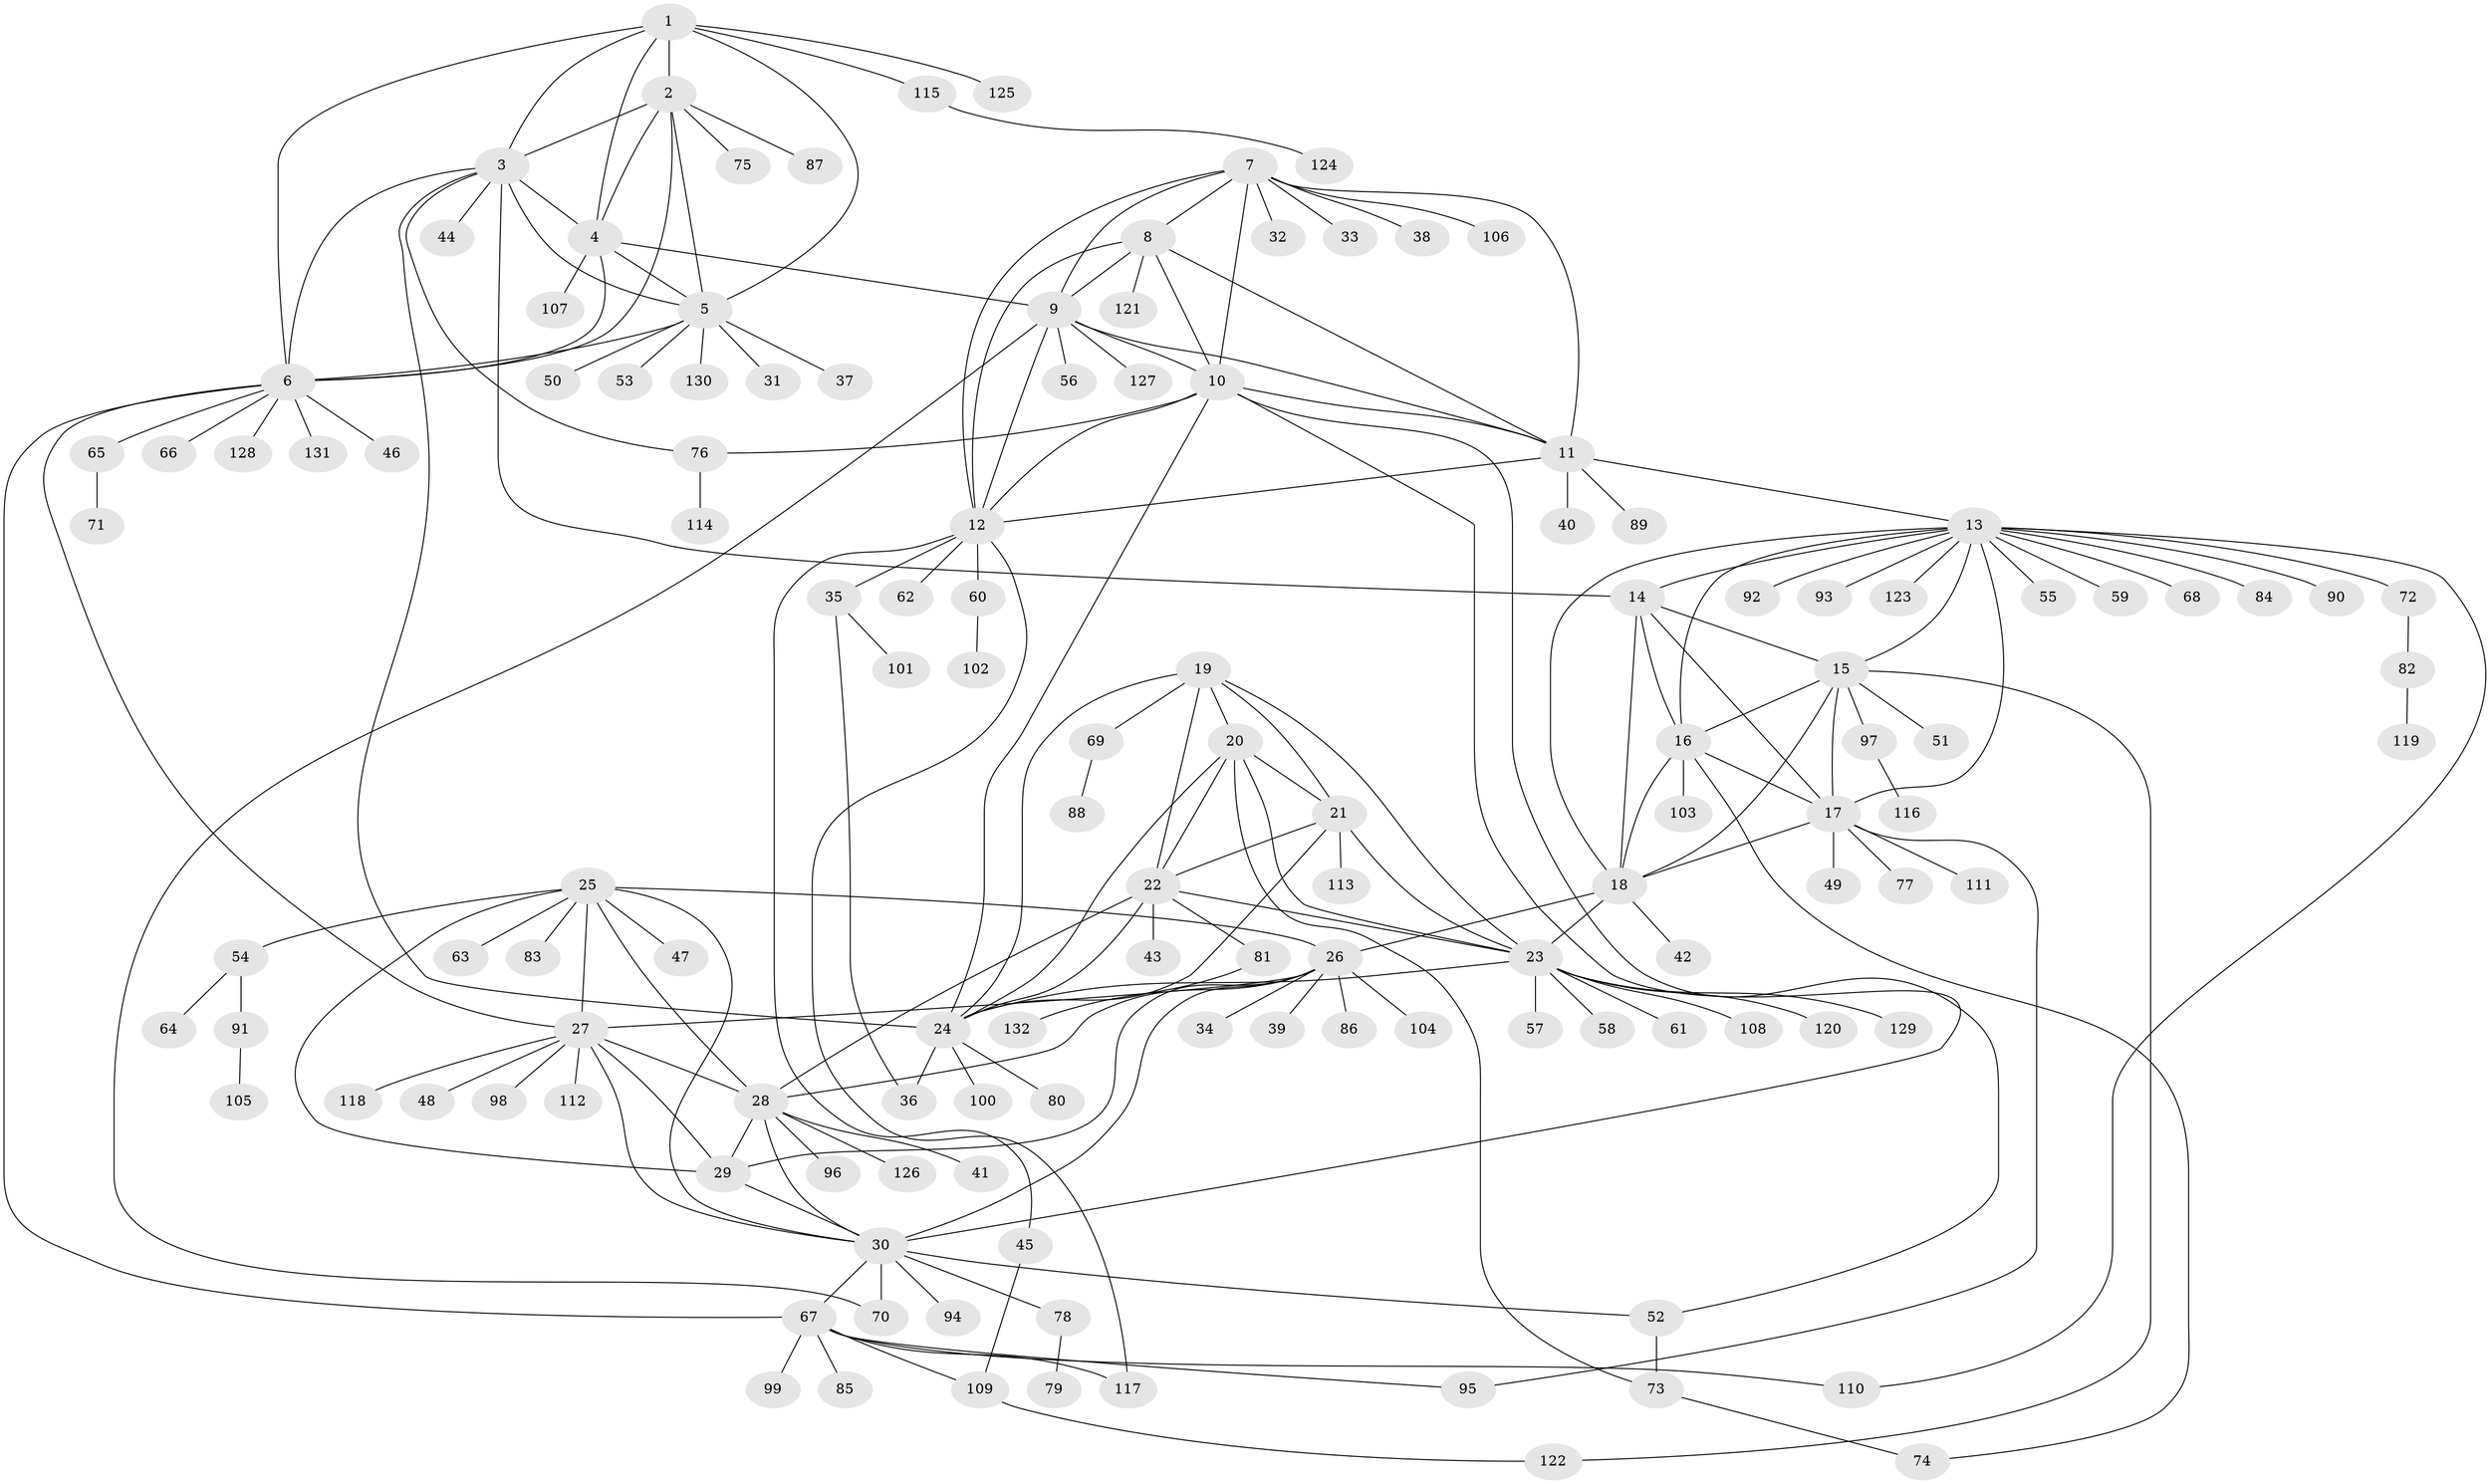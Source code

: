 // Generated by graph-tools (version 1.1) at 2025/50/03/09/25 03:50:41]
// undirected, 132 vertices, 199 edges
graph export_dot {
graph [start="1"]
  node [color=gray90,style=filled];
  1;
  2;
  3;
  4;
  5;
  6;
  7;
  8;
  9;
  10;
  11;
  12;
  13;
  14;
  15;
  16;
  17;
  18;
  19;
  20;
  21;
  22;
  23;
  24;
  25;
  26;
  27;
  28;
  29;
  30;
  31;
  32;
  33;
  34;
  35;
  36;
  37;
  38;
  39;
  40;
  41;
  42;
  43;
  44;
  45;
  46;
  47;
  48;
  49;
  50;
  51;
  52;
  53;
  54;
  55;
  56;
  57;
  58;
  59;
  60;
  61;
  62;
  63;
  64;
  65;
  66;
  67;
  68;
  69;
  70;
  71;
  72;
  73;
  74;
  75;
  76;
  77;
  78;
  79;
  80;
  81;
  82;
  83;
  84;
  85;
  86;
  87;
  88;
  89;
  90;
  91;
  92;
  93;
  94;
  95;
  96;
  97;
  98;
  99;
  100;
  101;
  102;
  103;
  104;
  105;
  106;
  107;
  108;
  109;
  110;
  111;
  112;
  113;
  114;
  115;
  116;
  117;
  118;
  119;
  120;
  121;
  122;
  123;
  124;
  125;
  126;
  127;
  128;
  129;
  130;
  131;
  132;
  1 -- 2;
  1 -- 3;
  1 -- 4;
  1 -- 5;
  1 -- 6;
  1 -- 115;
  1 -- 125;
  2 -- 3;
  2 -- 4;
  2 -- 5;
  2 -- 6;
  2 -- 75;
  2 -- 87;
  3 -- 4;
  3 -- 5;
  3 -- 6;
  3 -- 14;
  3 -- 24;
  3 -- 44;
  3 -- 76;
  4 -- 5;
  4 -- 6;
  4 -- 9;
  4 -- 107;
  5 -- 6;
  5 -- 31;
  5 -- 37;
  5 -- 50;
  5 -- 53;
  5 -- 130;
  6 -- 27;
  6 -- 46;
  6 -- 65;
  6 -- 66;
  6 -- 67;
  6 -- 128;
  6 -- 131;
  7 -- 8;
  7 -- 9;
  7 -- 10;
  7 -- 11;
  7 -- 12;
  7 -- 32;
  7 -- 33;
  7 -- 38;
  7 -- 106;
  8 -- 9;
  8 -- 10;
  8 -- 11;
  8 -- 12;
  8 -- 121;
  9 -- 10;
  9 -- 11;
  9 -- 12;
  9 -- 56;
  9 -- 70;
  9 -- 127;
  10 -- 11;
  10 -- 12;
  10 -- 24;
  10 -- 30;
  10 -- 52;
  10 -- 76;
  11 -- 12;
  11 -- 13;
  11 -- 40;
  11 -- 89;
  12 -- 35;
  12 -- 45;
  12 -- 60;
  12 -- 62;
  12 -- 117;
  13 -- 14;
  13 -- 15;
  13 -- 16;
  13 -- 17;
  13 -- 18;
  13 -- 55;
  13 -- 59;
  13 -- 68;
  13 -- 72;
  13 -- 84;
  13 -- 90;
  13 -- 92;
  13 -- 93;
  13 -- 110;
  13 -- 123;
  14 -- 15;
  14 -- 16;
  14 -- 17;
  14 -- 18;
  15 -- 16;
  15 -- 17;
  15 -- 18;
  15 -- 51;
  15 -- 97;
  15 -- 122;
  16 -- 17;
  16 -- 18;
  16 -- 74;
  16 -- 103;
  17 -- 18;
  17 -- 49;
  17 -- 77;
  17 -- 95;
  17 -- 111;
  18 -- 23;
  18 -- 26;
  18 -- 42;
  19 -- 20;
  19 -- 21;
  19 -- 22;
  19 -- 23;
  19 -- 24;
  19 -- 69;
  20 -- 21;
  20 -- 22;
  20 -- 23;
  20 -- 24;
  20 -- 73;
  21 -- 22;
  21 -- 23;
  21 -- 24;
  21 -- 113;
  22 -- 23;
  22 -- 24;
  22 -- 28;
  22 -- 43;
  22 -- 81;
  23 -- 24;
  23 -- 57;
  23 -- 58;
  23 -- 61;
  23 -- 108;
  23 -- 120;
  23 -- 129;
  24 -- 36;
  24 -- 80;
  24 -- 100;
  25 -- 26;
  25 -- 27;
  25 -- 28;
  25 -- 29;
  25 -- 30;
  25 -- 47;
  25 -- 54;
  25 -- 63;
  25 -- 83;
  26 -- 27;
  26 -- 28;
  26 -- 29;
  26 -- 30;
  26 -- 34;
  26 -- 39;
  26 -- 86;
  26 -- 104;
  27 -- 28;
  27 -- 29;
  27 -- 30;
  27 -- 48;
  27 -- 98;
  27 -- 112;
  27 -- 118;
  28 -- 29;
  28 -- 30;
  28 -- 41;
  28 -- 96;
  28 -- 126;
  29 -- 30;
  30 -- 52;
  30 -- 67;
  30 -- 70;
  30 -- 78;
  30 -- 94;
  35 -- 36;
  35 -- 101;
  45 -- 109;
  52 -- 73;
  54 -- 64;
  54 -- 91;
  60 -- 102;
  65 -- 71;
  67 -- 85;
  67 -- 95;
  67 -- 99;
  67 -- 109;
  67 -- 110;
  67 -- 117;
  69 -- 88;
  72 -- 82;
  73 -- 74;
  76 -- 114;
  78 -- 79;
  81 -- 132;
  82 -- 119;
  91 -- 105;
  97 -- 116;
  109 -- 122;
  115 -- 124;
}
